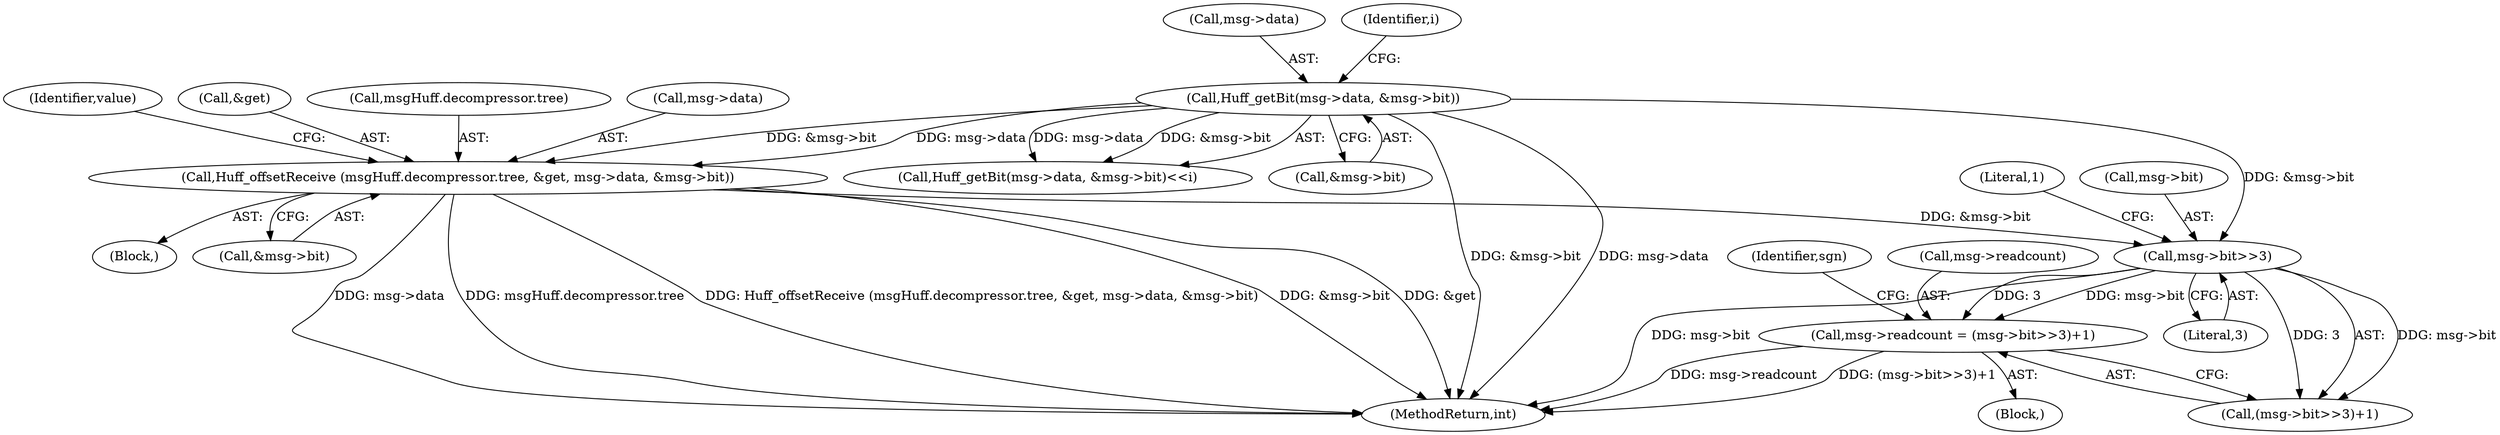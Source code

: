 digraph "0_ioq3_d2b1d124d4055c2fcbe5126863487c52fd58cca1_4@API" {
"1000299" [label="(Call,msg->readcount = (msg->bit>>3)+1)"];
"1000304" [label="(Call,msg->bit>>3)"];
"1000249" [label="(Call,Huff_getBit(msg->data, &msg->bit))"];
"1000277" [label="(Call,Huff_offsetReceive (msgHuff.decompressor.tree, &get, msg->data, &msg->bit))"];
"1000300" [label="(Call,msg->readcount)"];
"1000276" [label="(Block,)"];
"1000288" [label="(Call,&msg->bit)"];
"1000299" [label="(Call,msg->readcount = (msg->bit>>3)+1)"];
"1000222" [label="(Block,)"];
"1000293" [label="(Identifier,value)"];
"1000303" [label="(Call,(msg->bit>>3)+1)"];
"1000248" [label="(Call,Huff_getBit(msg->data, &msg->bit)<<i)"];
"1000249" [label="(Call,Huff_getBit(msg->data, &msg->bit))"];
"1000283" [label="(Call,&get)"];
"1000342" [label="(MethodReturn,int)"];
"1000253" [label="(Call,&msg->bit)"];
"1000278" [label="(Call,msgHuff.decompressor.tree)"];
"1000304" [label="(Call,msg->bit>>3)"];
"1000312" [label="(Identifier,sgn)"];
"1000308" [label="(Literal,3)"];
"1000305" [label="(Call,msg->bit)"];
"1000285" [label="(Call,msg->data)"];
"1000309" [label="(Literal,1)"];
"1000277" [label="(Call,Huff_offsetReceive (msgHuff.decompressor.tree, &get, msg->data, &msg->bit))"];
"1000250" [label="(Call,msg->data)"];
"1000257" [label="(Identifier,i)"];
"1000299" -> "1000222"  [label="AST: "];
"1000299" -> "1000303"  [label="CFG: "];
"1000300" -> "1000299"  [label="AST: "];
"1000303" -> "1000299"  [label="AST: "];
"1000312" -> "1000299"  [label="CFG: "];
"1000299" -> "1000342"  [label="DDG: (msg->bit>>3)+1"];
"1000299" -> "1000342"  [label="DDG: msg->readcount"];
"1000304" -> "1000299"  [label="DDG: msg->bit"];
"1000304" -> "1000299"  [label="DDG: 3"];
"1000304" -> "1000303"  [label="AST: "];
"1000304" -> "1000308"  [label="CFG: "];
"1000305" -> "1000304"  [label="AST: "];
"1000308" -> "1000304"  [label="AST: "];
"1000309" -> "1000304"  [label="CFG: "];
"1000304" -> "1000342"  [label="DDG: msg->bit"];
"1000304" -> "1000303"  [label="DDG: msg->bit"];
"1000304" -> "1000303"  [label="DDG: 3"];
"1000249" -> "1000304"  [label="DDG: &msg->bit"];
"1000277" -> "1000304"  [label="DDG: &msg->bit"];
"1000249" -> "1000248"  [label="AST: "];
"1000249" -> "1000253"  [label="CFG: "];
"1000250" -> "1000249"  [label="AST: "];
"1000253" -> "1000249"  [label="AST: "];
"1000257" -> "1000249"  [label="CFG: "];
"1000249" -> "1000342"  [label="DDG: &msg->bit"];
"1000249" -> "1000342"  [label="DDG: msg->data"];
"1000249" -> "1000248"  [label="DDG: msg->data"];
"1000249" -> "1000248"  [label="DDG: &msg->bit"];
"1000249" -> "1000277"  [label="DDG: msg->data"];
"1000249" -> "1000277"  [label="DDG: &msg->bit"];
"1000277" -> "1000276"  [label="AST: "];
"1000277" -> "1000288"  [label="CFG: "];
"1000278" -> "1000277"  [label="AST: "];
"1000283" -> "1000277"  [label="AST: "];
"1000285" -> "1000277"  [label="AST: "];
"1000288" -> "1000277"  [label="AST: "];
"1000293" -> "1000277"  [label="CFG: "];
"1000277" -> "1000342"  [label="DDG: msg->data"];
"1000277" -> "1000342"  [label="DDG: msgHuff.decompressor.tree"];
"1000277" -> "1000342"  [label="DDG: Huff_offsetReceive (msgHuff.decompressor.tree, &get, msg->data, &msg->bit)"];
"1000277" -> "1000342"  [label="DDG: &msg->bit"];
"1000277" -> "1000342"  [label="DDG: &get"];
}
